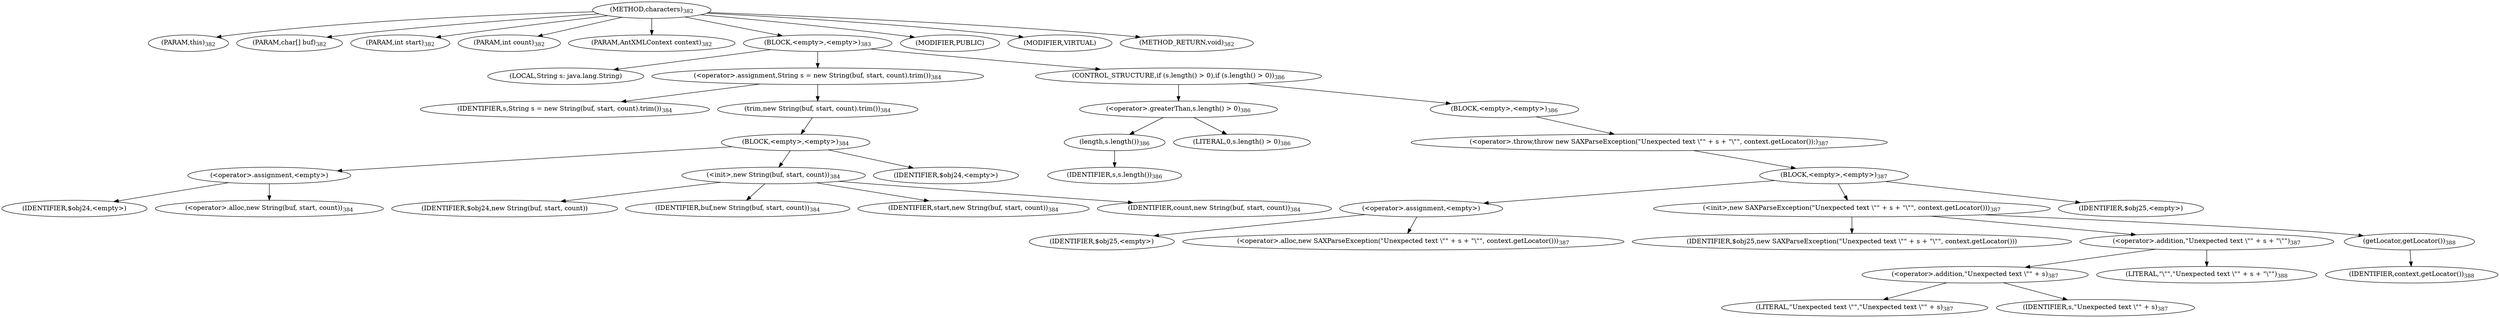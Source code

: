 digraph "characters" {  
"730" [label = <(METHOD,characters)<SUB>382</SUB>> ]
"731" [label = <(PARAM,this)<SUB>382</SUB>> ]
"732" [label = <(PARAM,char[] buf)<SUB>382</SUB>> ]
"733" [label = <(PARAM,int start)<SUB>382</SUB>> ]
"734" [label = <(PARAM,int count)<SUB>382</SUB>> ]
"735" [label = <(PARAM,AntXMLContext context)<SUB>382</SUB>> ]
"736" [label = <(BLOCK,&lt;empty&gt;,&lt;empty&gt;)<SUB>383</SUB>> ]
"737" [label = <(LOCAL,String s: java.lang.String)> ]
"738" [label = <(&lt;operator&gt;.assignment,String s = new String(buf, start, count).trim())<SUB>384</SUB>> ]
"739" [label = <(IDENTIFIER,s,String s = new String(buf, start, count).trim())<SUB>384</SUB>> ]
"740" [label = <(trim,new String(buf, start, count).trim())<SUB>384</SUB>> ]
"741" [label = <(BLOCK,&lt;empty&gt;,&lt;empty&gt;)<SUB>384</SUB>> ]
"742" [label = <(&lt;operator&gt;.assignment,&lt;empty&gt;)> ]
"743" [label = <(IDENTIFIER,$obj24,&lt;empty&gt;)> ]
"744" [label = <(&lt;operator&gt;.alloc,new String(buf, start, count))<SUB>384</SUB>> ]
"745" [label = <(&lt;init&gt;,new String(buf, start, count))<SUB>384</SUB>> ]
"746" [label = <(IDENTIFIER,$obj24,new String(buf, start, count))> ]
"747" [label = <(IDENTIFIER,buf,new String(buf, start, count))<SUB>384</SUB>> ]
"748" [label = <(IDENTIFIER,start,new String(buf, start, count))<SUB>384</SUB>> ]
"749" [label = <(IDENTIFIER,count,new String(buf, start, count))<SUB>384</SUB>> ]
"750" [label = <(IDENTIFIER,$obj24,&lt;empty&gt;)> ]
"751" [label = <(CONTROL_STRUCTURE,if (s.length() &gt; 0),if (s.length() &gt; 0))<SUB>386</SUB>> ]
"752" [label = <(&lt;operator&gt;.greaterThan,s.length() &gt; 0)<SUB>386</SUB>> ]
"753" [label = <(length,s.length())<SUB>386</SUB>> ]
"754" [label = <(IDENTIFIER,s,s.length())<SUB>386</SUB>> ]
"755" [label = <(LITERAL,0,s.length() &gt; 0)<SUB>386</SUB>> ]
"756" [label = <(BLOCK,&lt;empty&gt;,&lt;empty&gt;)<SUB>386</SUB>> ]
"757" [label = <(&lt;operator&gt;.throw,throw new SAXParseException(&quot;Unexpected text \&quot;&quot; + s + &quot;\&quot;&quot;, context.getLocator());)<SUB>387</SUB>> ]
"758" [label = <(BLOCK,&lt;empty&gt;,&lt;empty&gt;)<SUB>387</SUB>> ]
"759" [label = <(&lt;operator&gt;.assignment,&lt;empty&gt;)> ]
"760" [label = <(IDENTIFIER,$obj25,&lt;empty&gt;)> ]
"761" [label = <(&lt;operator&gt;.alloc,new SAXParseException(&quot;Unexpected text \&quot;&quot; + s + &quot;\&quot;&quot;, context.getLocator()))<SUB>387</SUB>> ]
"762" [label = <(&lt;init&gt;,new SAXParseException(&quot;Unexpected text \&quot;&quot; + s + &quot;\&quot;&quot;, context.getLocator()))<SUB>387</SUB>> ]
"763" [label = <(IDENTIFIER,$obj25,new SAXParseException(&quot;Unexpected text \&quot;&quot; + s + &quot;\&quot;&quot;, context.getLocator()))> ]
"764" [label = <(&lt;operator&gt;.addition,&quot;Unexpected text \&quot;&quot; + s + &quot;\&quot;&quot;)<SUB>387</SUB>> ]
"765" [label = <(&lt;operator&gt;.addition,&quot;Unexpected text \&quot;&quot; + s)<SUB>387</SUB>> ]
"766" [label = <(LITERAL,&quot;Unexpected text \&quot;&quot;,&quot;Unexpected text \&quot;&quot; + s)<SUB>387</SUB>> ]
"767" [label = <(IDENTIFIER,s,&quot;Unexpected text \&quot;&quot; + s)<SUB>387</SUB>> ]
"768" [label = <(LITERAL,&quot;\&quot;&quot;,&quot;Unexpected text \&quot;&quot; + s + &quot;\&quot;&quot;)<SUB>388</SUB>> ]
"769" [label = <(getLocator,getLocator())<SUB>388</SUB>> ]
"770" [label = <(IDENTIFIER,context,getLocator())<SUB>388</SUB>> ]
"771" [label = <(IDENTIFIER,$obj25,&lt;empty&gt;)> ]
"772" [label = <(MODIFIER,PUBLIC)> ]
"773" [label = <(MODIFIER,VIRTUAL)> ]
"774" [label = <(METHOD_RETURN,void)<SUB>382</SUB>> ]
  "730" -> "731" 
  "730" -> "732" 
  "730" -> "733" 
  "730" -> "734" 
  "730" -> "735" 
  "730" -> "736" 
  "730" -> "772" 
  "730" -> "773" 
  "730" -> "774" 
  "736" -> "737" 
  "736" -> "738" 
  "736" -> "751" 
  "738" -> "739" 
  "738" -> "740" 
  "740" -> "741" 
  "741" -> "742" 
  "741" -> "745" 
  "741" -> "750" 
  "742" -> "743" 
  "742" -> "744" 
  "745" -> "746" 
  "745" -> "747" 
  "745" -> "748" 
  "745" -> "749" 
  "751" -> "752" 
  "751" -> "756" 
  "752" -> "753" 
  "752" -> "755" 
  "753" -> "754" 
  "756" -> "757" 
  "757" -> "758" 
  "758" -> "759" 
  "758" -> "762" 
  "758" -> "771" 
  "759" -> "760" 
  "759" -> "761" 
  "762" -> "763" 
  "762" -> "764" 
  "762" -> "769" 
  "764" -> "765" 
  "764" -> "768" 
  "765" -> "766" 
  "765" -> "767" 
  "769" -> "770" 
}
